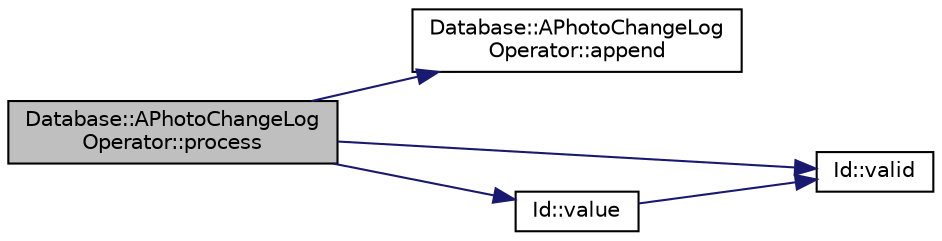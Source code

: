 digraph "Database::APhotoChangeLogOperator::process"
{
 // LATEX_PDF_SIZE
  edge [fontname="Helvetica",fontsize="10",labelfontname="Helvetica",labelfontsize="10"];
  node [fontname="Helvetica",fontsize="10",shape=record];
  rankdir="LR";
  Node1 [label="Database::APhotoChangeLog\lOperator::process",height=0.2,width=0.4,color="black", fillcolor="grey75", style="filled", fontcolor="black",tooltip=" "];
  Node1 -> Node2 [color="midnightblue",fontsize="10",style="solid",fontname="Helvetica"];
  Node2 [label="Database::APhotoChangeLog\lOperator::append",height=0.2,width=0.4,color="black", fillcolor="white", style="filled",URL="$class_database_1_1_a_photo_change_log_operator.html#abd4975ccf4d15c57222cd371eb33a0e3",tooltip=" "];
  Node1 -> Node3 [color="midnightblue",fontsize="10",style="solid",fontname="Helvetica"];
  Node3 [label="Id::valid",height=0.2,width=0.4,color="black", fillcolor="white", style="filled",URL="$class_id.html#aa535d6564e027b5889869dcb10093bed",tooltip=" "];
  Node1 -> Node4 [color="midnightblue",fontsize="10",style="solid",fontname="Helvetica"];
  Node4 [label="Id::value",height=0.2,width=0.4,color="black", fillcolor="white", style="filled",URL="$class_id.html#ae90d3cdcd4103e44499e82622a27e4cb",tooltip=" "];
  Node4 -> Node3 [color="midnightblue",fontsize="10",style="solid",fontname="Helvetica"];
}
